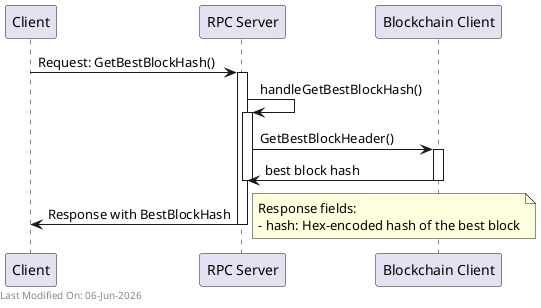 @startuml
participant Client
participant "RPC Server" as RPC
participant "Blockchain Client" as Blockchain

Client -> RPC : Request: GetBestBlockHash()
activate RPC
RPC -> RPC: handleGetBestBlockHash()

activate RPC
RPC -> Blockchain : GetBestBlockHeader()

activate Blockchain
Blockchain -> RPC : best block hash
deactivate Blockchain

deactivate RPC
RPC -> Client : Response with BestBlockHash
note right
Response fields:
- hash: Hex-encoded hash of the best block
end note
deactivate RPC

left footer Last Modified On: %date("dd-MMM-yyyy")

@enduml
